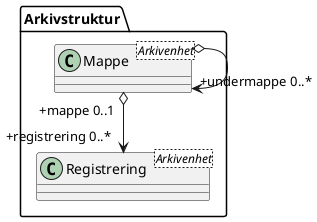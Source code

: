 @startuml
skinparam classAttributeIconSize 0
'FIXME dropped caption "class Fig03_Assosiasjon"
class Arkivstruktur.Mappe <Arkivenhet>
class Arkivstruktur.Registrering <Arkivenhet>
Arkivstruktur.Mappe o--> "+undermappe 0..*" Arkivstruktur.Mappe 
Arkivstruktur.Mappe "+mappe 0..1" o--> "+registrering 0..*" Arkivstruktur.Registrering
@enduml
